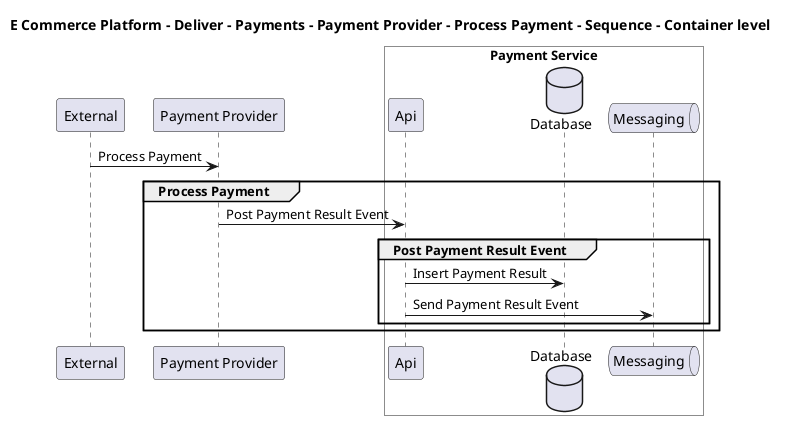 @startuml

title E Commerce Platform - Deliver - Payments - Payment Provider - Process Payment - Sequence - Container level

participant "External" as C4InterFlow.SoftwareSystems.ExternalSystem
participant "Payment Provider" as ECommercePlatform.Deliver.Payments.SoftwareSystems.PaymentProvider

box "Payment Service" #White
    participant "Api" as ECommercePlatform.Deliver.Payments.SoftwareSystems.PaymentService.Containers.Api
    database "Database" as ECommercePlatform.Deliver.Payments.SoftwareSystems.PaymentService.Containers.Database
    queue "Messaging" as ECommercePlatform.Deliver.Payments.SoftwareSystems.PaymentService.Containers.Messaging
end box


C4InterFlow.SoftwareSystems.ExternalSystem -> ECommercePlatform.Deliver.Payments.SoftwareSystems.PaymentProvider : Process Payment
group Process Payment
ECommercePlatform.Deliver.Payments.SoftwareSystems.PaymentProvider -> ECommercePlatform.Deliver.Payments.SoftwareSystems.PaymentService.Containers.Api : Post Payment Result Event
group Post Payment Result Event
ECommercePlatform.Deliver.Payments.SoftwareSystems.PaymentService.Containers.Api -> ECommercePlatform.Deliver.Payments.SoftwareSystems.PaymentService.Containers.Database : Insert Payment Result
ECommercePlatform.Deliver.Payments.SoftwareSystems.PaymentService.Containers.Api -> ECommercePlatform.Deliver.Payments.SoftwareSystems.PaymentService.Containers.Messaging : Send Payment Result Event
end
end


@enduml
